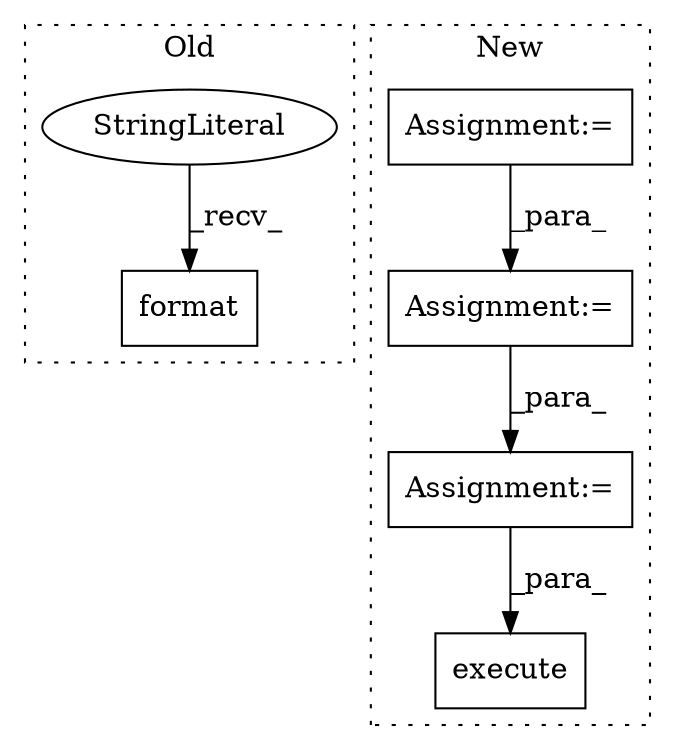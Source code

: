 digraph G {
subgraph cluster0 {
1 [label="format" a="32" s="4289,4327" l="7,1" shape="box"];
3 [label="StringLiteral" a="45" s="4206" l="82" shape="ellipse"];
label = "Old";
style="dotted";
}
subgraph cluster1 {
2 [label="execute" a="32" s="4626,4639" l="8,1" shape="box"];
4 [label="Assignment:=" a="7" s="2735" l="13" shape="box"];
5 [label="Assignment:=" a="7" s="4427" l="1" shape="box"];
6 [label="Assignment:=" a="7" s="3084" l="1" shape="box"];
label = "New";
style="dotted";
}
3 -> 1 [label="_recv_"];
4 -> 6 [label="_para_"];
5 -> 2 [label="_para_"];
6 -> 5 [label="_para_"];
}